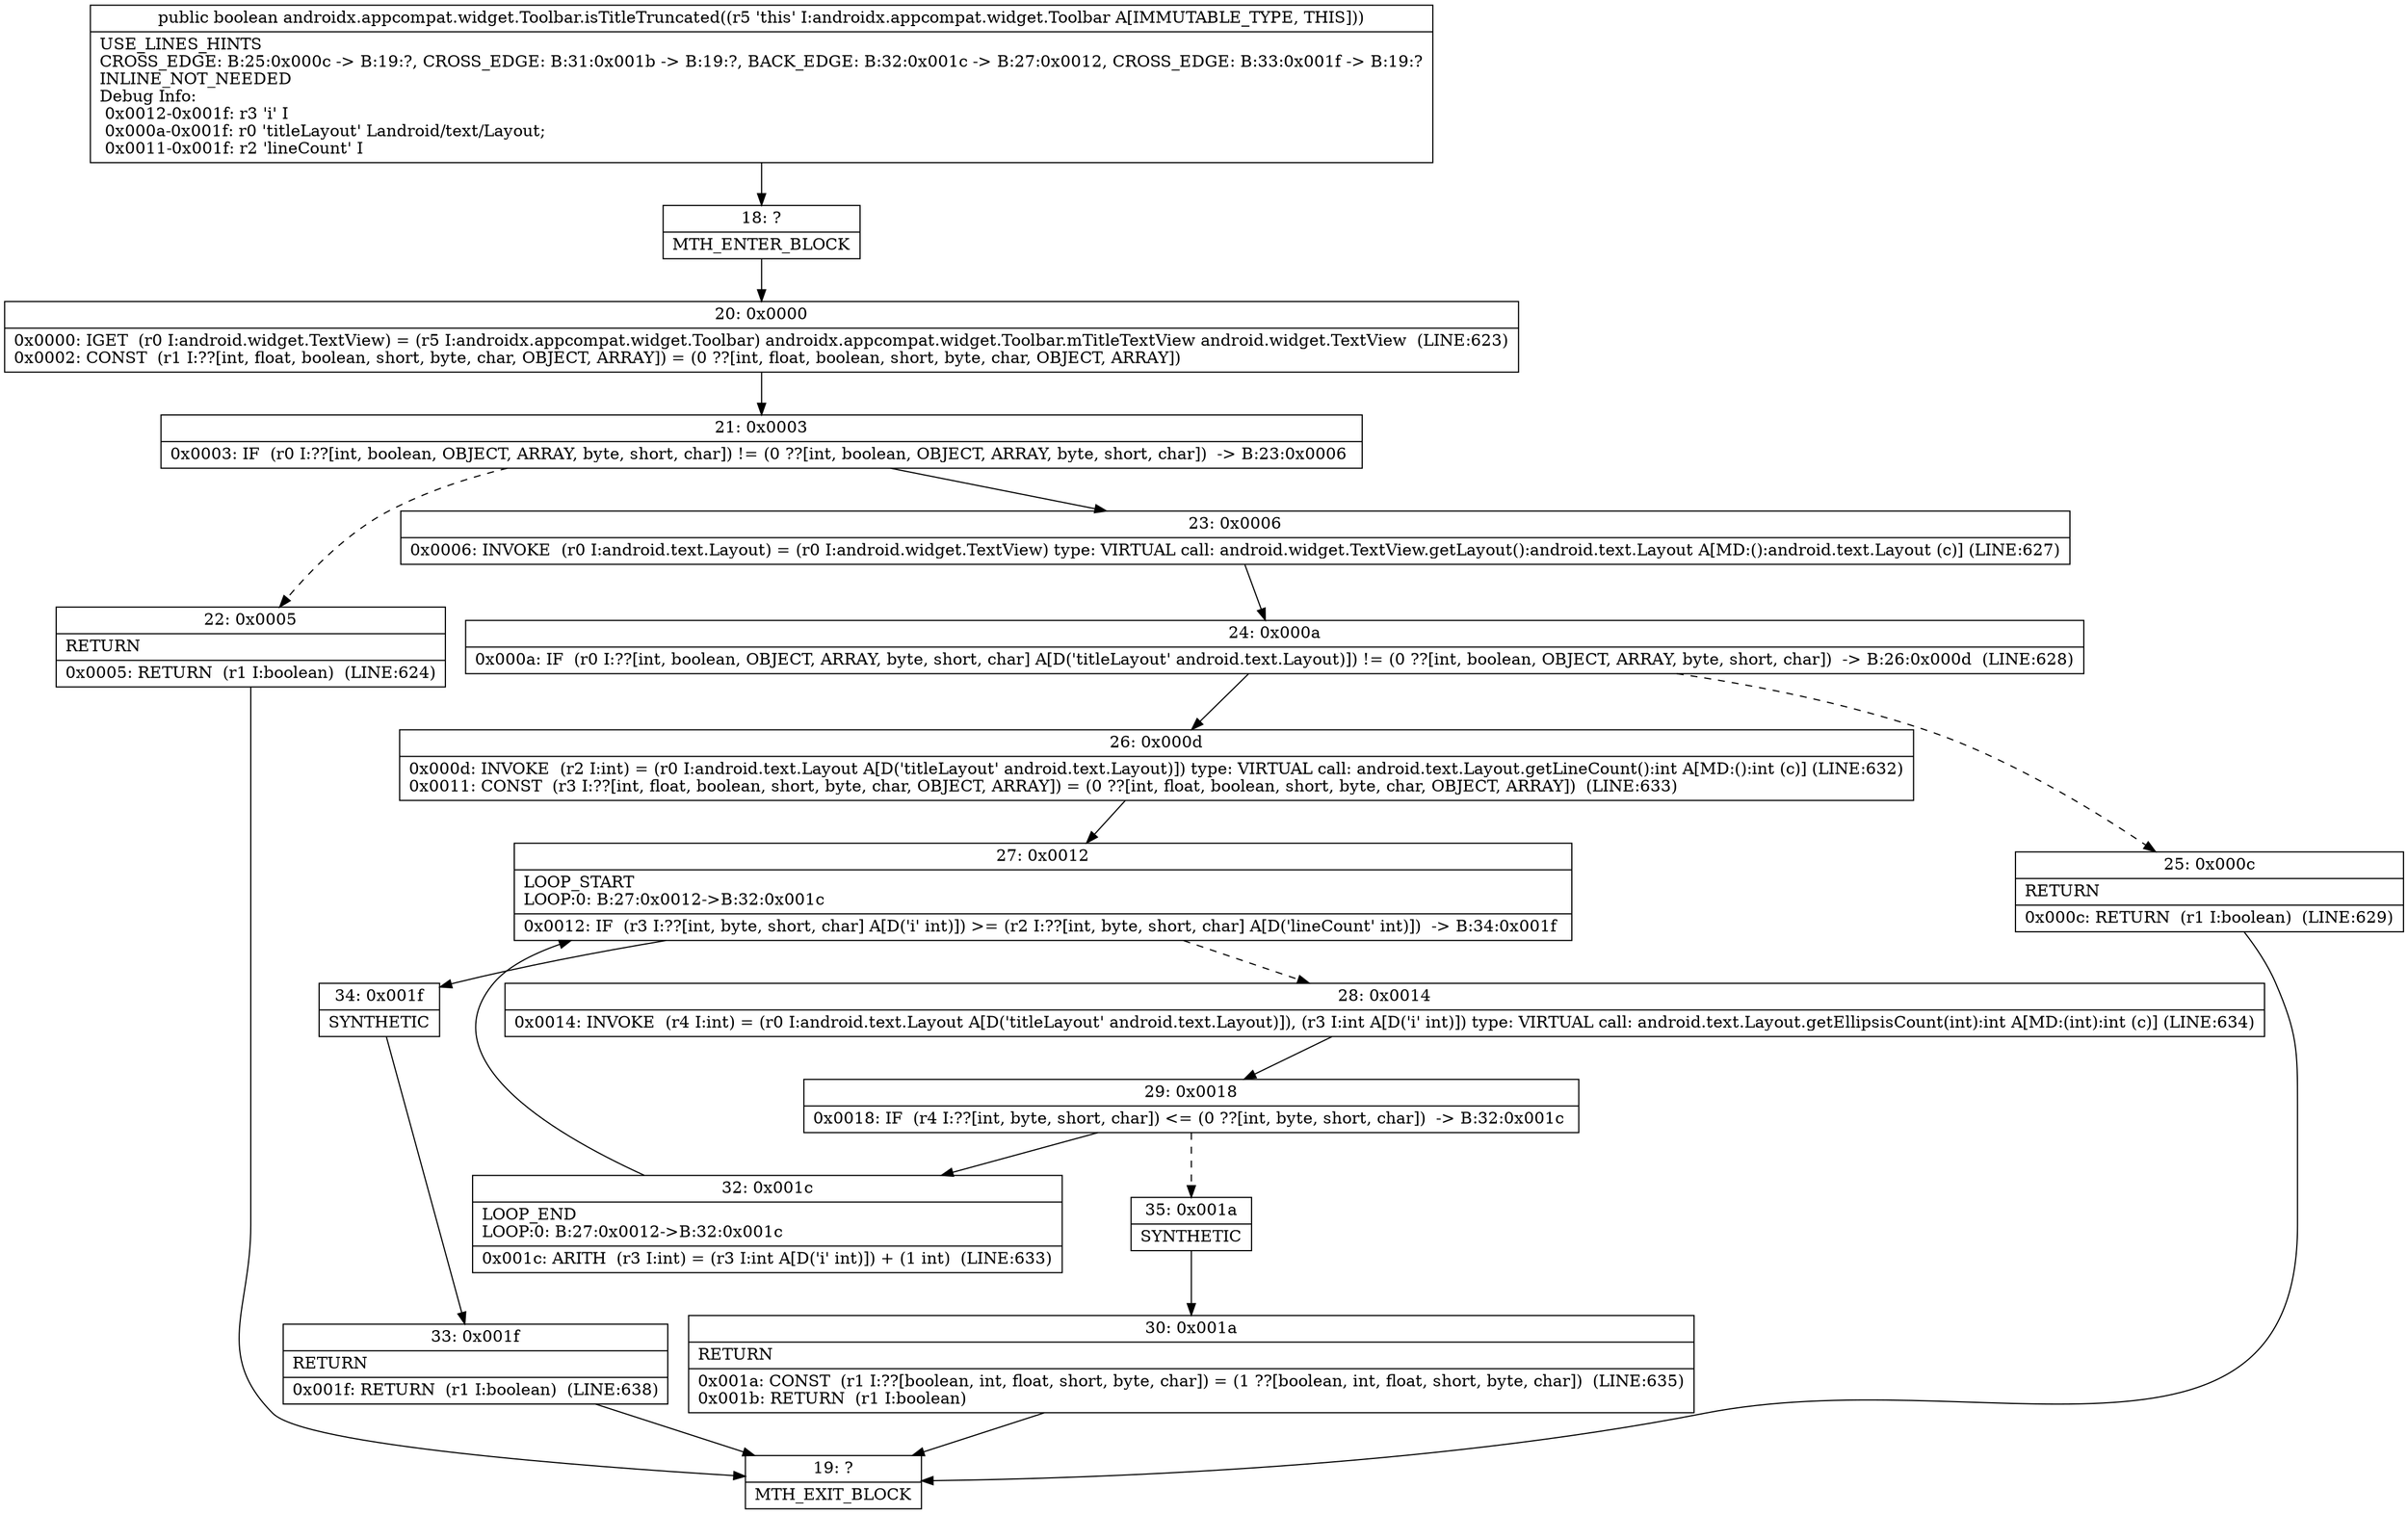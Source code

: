 digraph "CFG forandroidx.appcompat.widget.Toolbar.isTitleTruncated()Z" {
Node_18 [shape=record,label="{18\:\ ?|MTH_ENTER_BLOCK\l}"];
Node_20 [shape=record,label="{20\:\ 0x0000|0x0000: IGET  (r0 I:android.widget.TextView) = (r5 I:androidx.appcompat.widget.Toolbar) androidx.appcompat.widget.Toolbar.mTitleTextView android.widget.TextView  (LINE:623)\l0x0002: CONST  (r1 I:??[int, float, boolean, short, byte, char, OBJECT, ARRAY]) = (0 ??[int, float, boolean, short, byte, char, OBJECT, ARRAY]) \l}"];
Node_21 [shape=record,label="{21\:\ 0x0003|0x0003: IF  (r0 I:??[int, boolean, OBJECT, ARRAY, byte, short, char]) != (0 ??[int, boolean, OBJECT, ARRAY, byte, short, char])  \-\> B:23:0x0006 \l}"];
Node_22 [shape=record,label="{22\:\ 0x0005|RETURN\l|0x0005: RETURN  (r1 I:boolean)  (LINE:624)\l}"];
Node_19 [shape=record,label="{19\:\ ?|MTH_EXIT_BLOCK\l}"];
Node_23 [shape=record,label="{23\:\ 0x0006|0x0006: INVOKE  (r0 I:android.text.Layout) = (r0 I:android.widget.TextView) type: VIRTUAL call: android.widget.TextView.getLayout():android.text.Layout A[MD:():android.text.Layout (c)] (LINE:627)\l}"];
Node_24 [shape=record,label="{24\:\ 0x000a|0x000a: IF  (r0 I:??[int, boolean, OBJECT, ARRAY, byte, short, char] A[D('titleLayout' android.text.Layout)]) != (0 ??[int, boolean, OBJECT, ARRAY, byte, short, char])  \-\> B:26:0x000d  (LINE:628)\l}"];
Node_25 [shape=record,label="{25\:\ 0x000c|RETURN\l|0x000c: RETURN  (r1 I:boolean)  (LINE:629)\l}"];
Node_26 [shape=record,label="{26\:\ 0x000d|0x000d: INVOKE  (r2 I:int) = (r0 I:android.text.Layout A[D('titleLayout' android.text.Layout)]) type: VIRTUAL call: android.text.Layout.getLineCount():int A[MD:():int (c)] (LINE:632)\l0x0011: CONST  (r3 I:??[int, float, boolean, short, byte, char, OBJECT, ARRAY]) = (0 ??[int, float, boolean, short, byte, char, OBJECT, ARRAY])  (LINE:633)\l}"];
Node_27 [shape=record,label="{27\:\ 0x0012|LOOP_START\lLOOP:0: B:27:0x0012\-\>B:32:0x001c\l|0x0012: IF  (r3 I:??[int, byte, short, char] A[D('i' int)]) \>= (r2 I:??[int, byte, short, char] A[D('lineCount' int)])  \-\> B:34:0x001f \l}"];
Node_28 [shape=record,label="{28\:\ 0x0014|0x0014: INVOKE  (r4 I:int) = (r0 I:android.text.Layout A[D('titleLayout' android.text.Layout)]), (r3 I:int A[D('i' int)]) type: VIRTUAL call: android.text.Layout.getEllipsisCount(int):int A[MD:(int):int (c)] (LINE:634)\l}"];
Node_29 [shape=record,label="{29\:\ 0x0018|0x0018: IF  (r4 I:??[int, byte, short, char]) \<= (0 ??[int, byte, short, char])  \-\> B:32:0x001c \l}"];
Node_32 [shape=record,label="{32\:\ 0x001c|LOOP_END\lLOOP:0: B:27:0x0012\-\>B:32:0x001c\l|0x001c: ARITH  (r3 I:int) = (r3 I:int A[D('i' int)]) + (1 int)  (LINE:633)\l}"];
Node_35 [shape=record,label="{35\:\ 0x001a|SYNTHETIC\l}"];
Node_30 [shape=record,label="{30\:\ 0x001a|RETURN\l|0x001a: CONST  (r1 I:??[boolean, int, float, short, byte, char]) = (1 ??[boolean, int, float, short, byte, char])  (LINE:635)\l0x001b: RETURN  (r1 I:boolean) \l}"];
Node_34 [shape=record,label="{34\:\ 0x001f|SYNTHETIC\l}"];
Node_33 [shape=record,label="{33\:\ 0x001f|RETURN\l|0x001f: RETURN  (r1 I:boolean)  (LINE:638)\l}"];
MethodNode[shape=record,label="{public boolean androidx.appcompat.widget.Toolbar.isTitleTruncated((r5 'this' I:androidx.appcompat.widget.Toolbar A[IMMUTABLE_TYPE, THIS]))  | USE_LINES_HINTS\lCROSS_EDGE: B:25:0x000c \-\> B:19:?, CROSS_EDGE: B:31:0x001b \-\> B:19:?, BACK_EDGE: B:32:0x001c \-\> B:27:0x0012, CROSS_EDGE: B:33:0x001f \-\> B:19:?\lINLINE_NOT_NEEDED\lDebug Info:\l  0x0012\-0x001f: r3 'i' I\l  0x000a\-0x001f: r0 'titleLayout' Landroid\/text\/Layout;\l  0x0011\-0x001f: r2 'lineCount' I\l}"];
MethodNode -> Node_18;Node_18 -> Node_20;
Node_20 -> Node_21;
Node_21 -> Node_22[style=dashed];
Node_21 -> Node_23;
Node_22 -> Node_19;
Node_23 -> Node_24;
Node_24 -> Node_25[style=dashed];
Node_24 -> Node_26;
Node_25 -> Node_19;
Node_26 -> Node_27;
Node_27 -> Node_28[style=dashed];
Node_27 -> Node_34;
Node_28 -> Node_29;
Node_29 -> Node_32;
Node_29 -> Node_35[style=dashed];
Node_32 -> Node_27;
Node_35 -> Node_30;
Node_30 -> Node_19;
Node_34 -> Node_33;
Node_33 -> Node_19;
}

